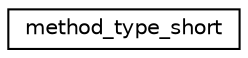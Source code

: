 digraph "Graphical Class Hierarchy"
{
 // INTERACTIVE_SVG=YES
 // LATEX_PDF_SIZE
  edge [fontname="Helvetica",fontsize="10",labelfontname="Helvetica",labelfontsize="10"];
  node [fontname="Helvetica",fontsize="10",shape=record];
  rankdir="LR";
  Node0 [label="method_type_short",height=0.2,width=0.4,color="black", fillcolor="white", style="filled",URL="$structfield__manager__mod_1_1method__type__short.html",tooltip="This method_type is the same as method_type except that the method_control string is not present...."];
}
